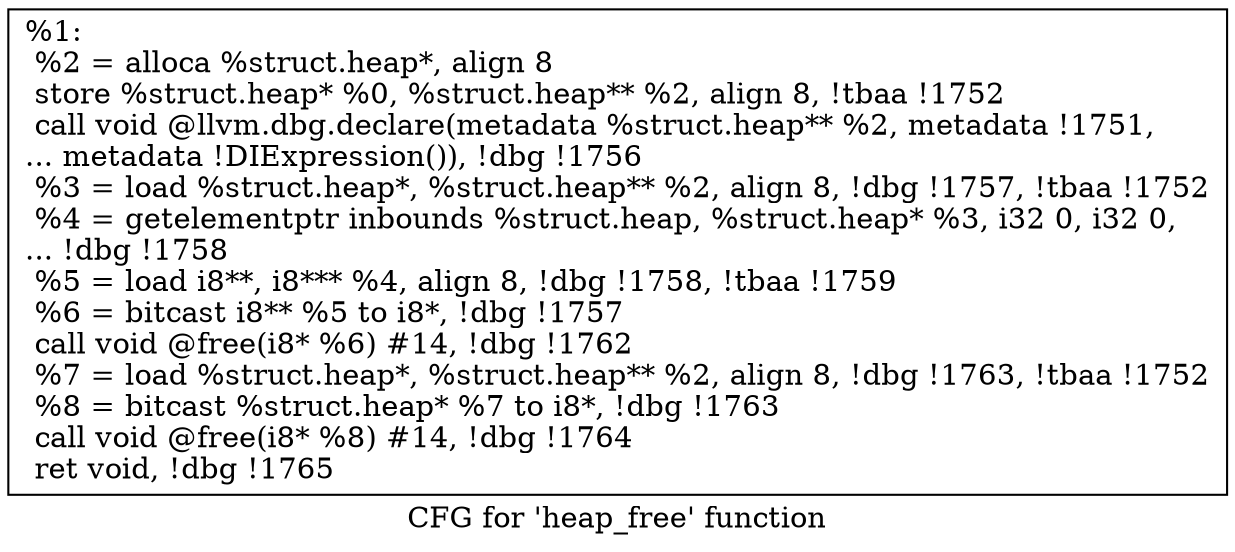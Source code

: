 digraph "CFG for 'heap_free' function" {
	label="CFG for 'heap_free' function";

	Node0x215db90 [shape=record,label="{%1:\l  %2 = alloca %struct.heap*, align 8\l  store %struct.heap* %0, %struct.heap** %2, align 8, !tbaa !1752\l  call void @llvm.dbg.declare(metadata %struct.heap** %2, metadata !1751,\l... metadata !DIExpression()), !dbg !1756\l  %3 = load %struct.heap*, %struct.heap** %2, align 8, !dbg !1757, !tbaa !1752\l  %4 = getelementptr inbounds %struct.heap, %struct.heap* %3, i32 0, i32 0,\l... !dbg !1758\l  %5 = load i8**, i8*** %4, align 8, !dbg !1758, !tbaa !1759\l  %6 = bitcast i8** %5 to i8*, !dbg !1757\l  call void @free(i8* %6) #14, !dbg !1762\l  %7 = load %struct.heap*, %struct.heap** %2, align 8, !dbg !1763, !tbaa !1752\l  %8 = bitcast %struct.heap* %7 to i8*, !dbg !1763\l  call void @free(i8* %8) #14, !dbg !1764\l  ret void, !dbg !1765\l}"];
}
